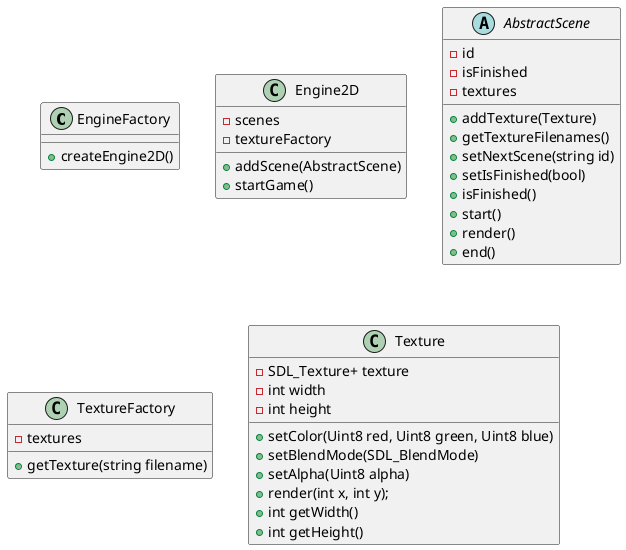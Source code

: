 @startuml

class EngineFactory {
    + createEngine2D()
}

class Engine2D {
    - scenes
    - textureFactory

    + addScene(AbstractScene)
    + startGame()
}

abstract class AbstractScene {
    - id
    - isFinished
    - textures

    + addTexture(Texture)
    + getTextureFilenames()
    + setNextScene(string id)
    + setIsFinished(bool)
    + isFinished()
    + start()
    + render()
    + end()
}

class TextureFactory {
    - textures

    + getTexture(string filename)
}

class Texture {
    -SDL_Texture+ texture
    -int width
    -int height

    +setColor(Uint8 red, Uint8 green, Uint8 blue)
    +setBlendMode(SDL_BlendMode)
    +setAlpha(Uint8 alpha)
    +render(int x, int y);
    +int getWidth()
    +int getHeight()
}

@enduml